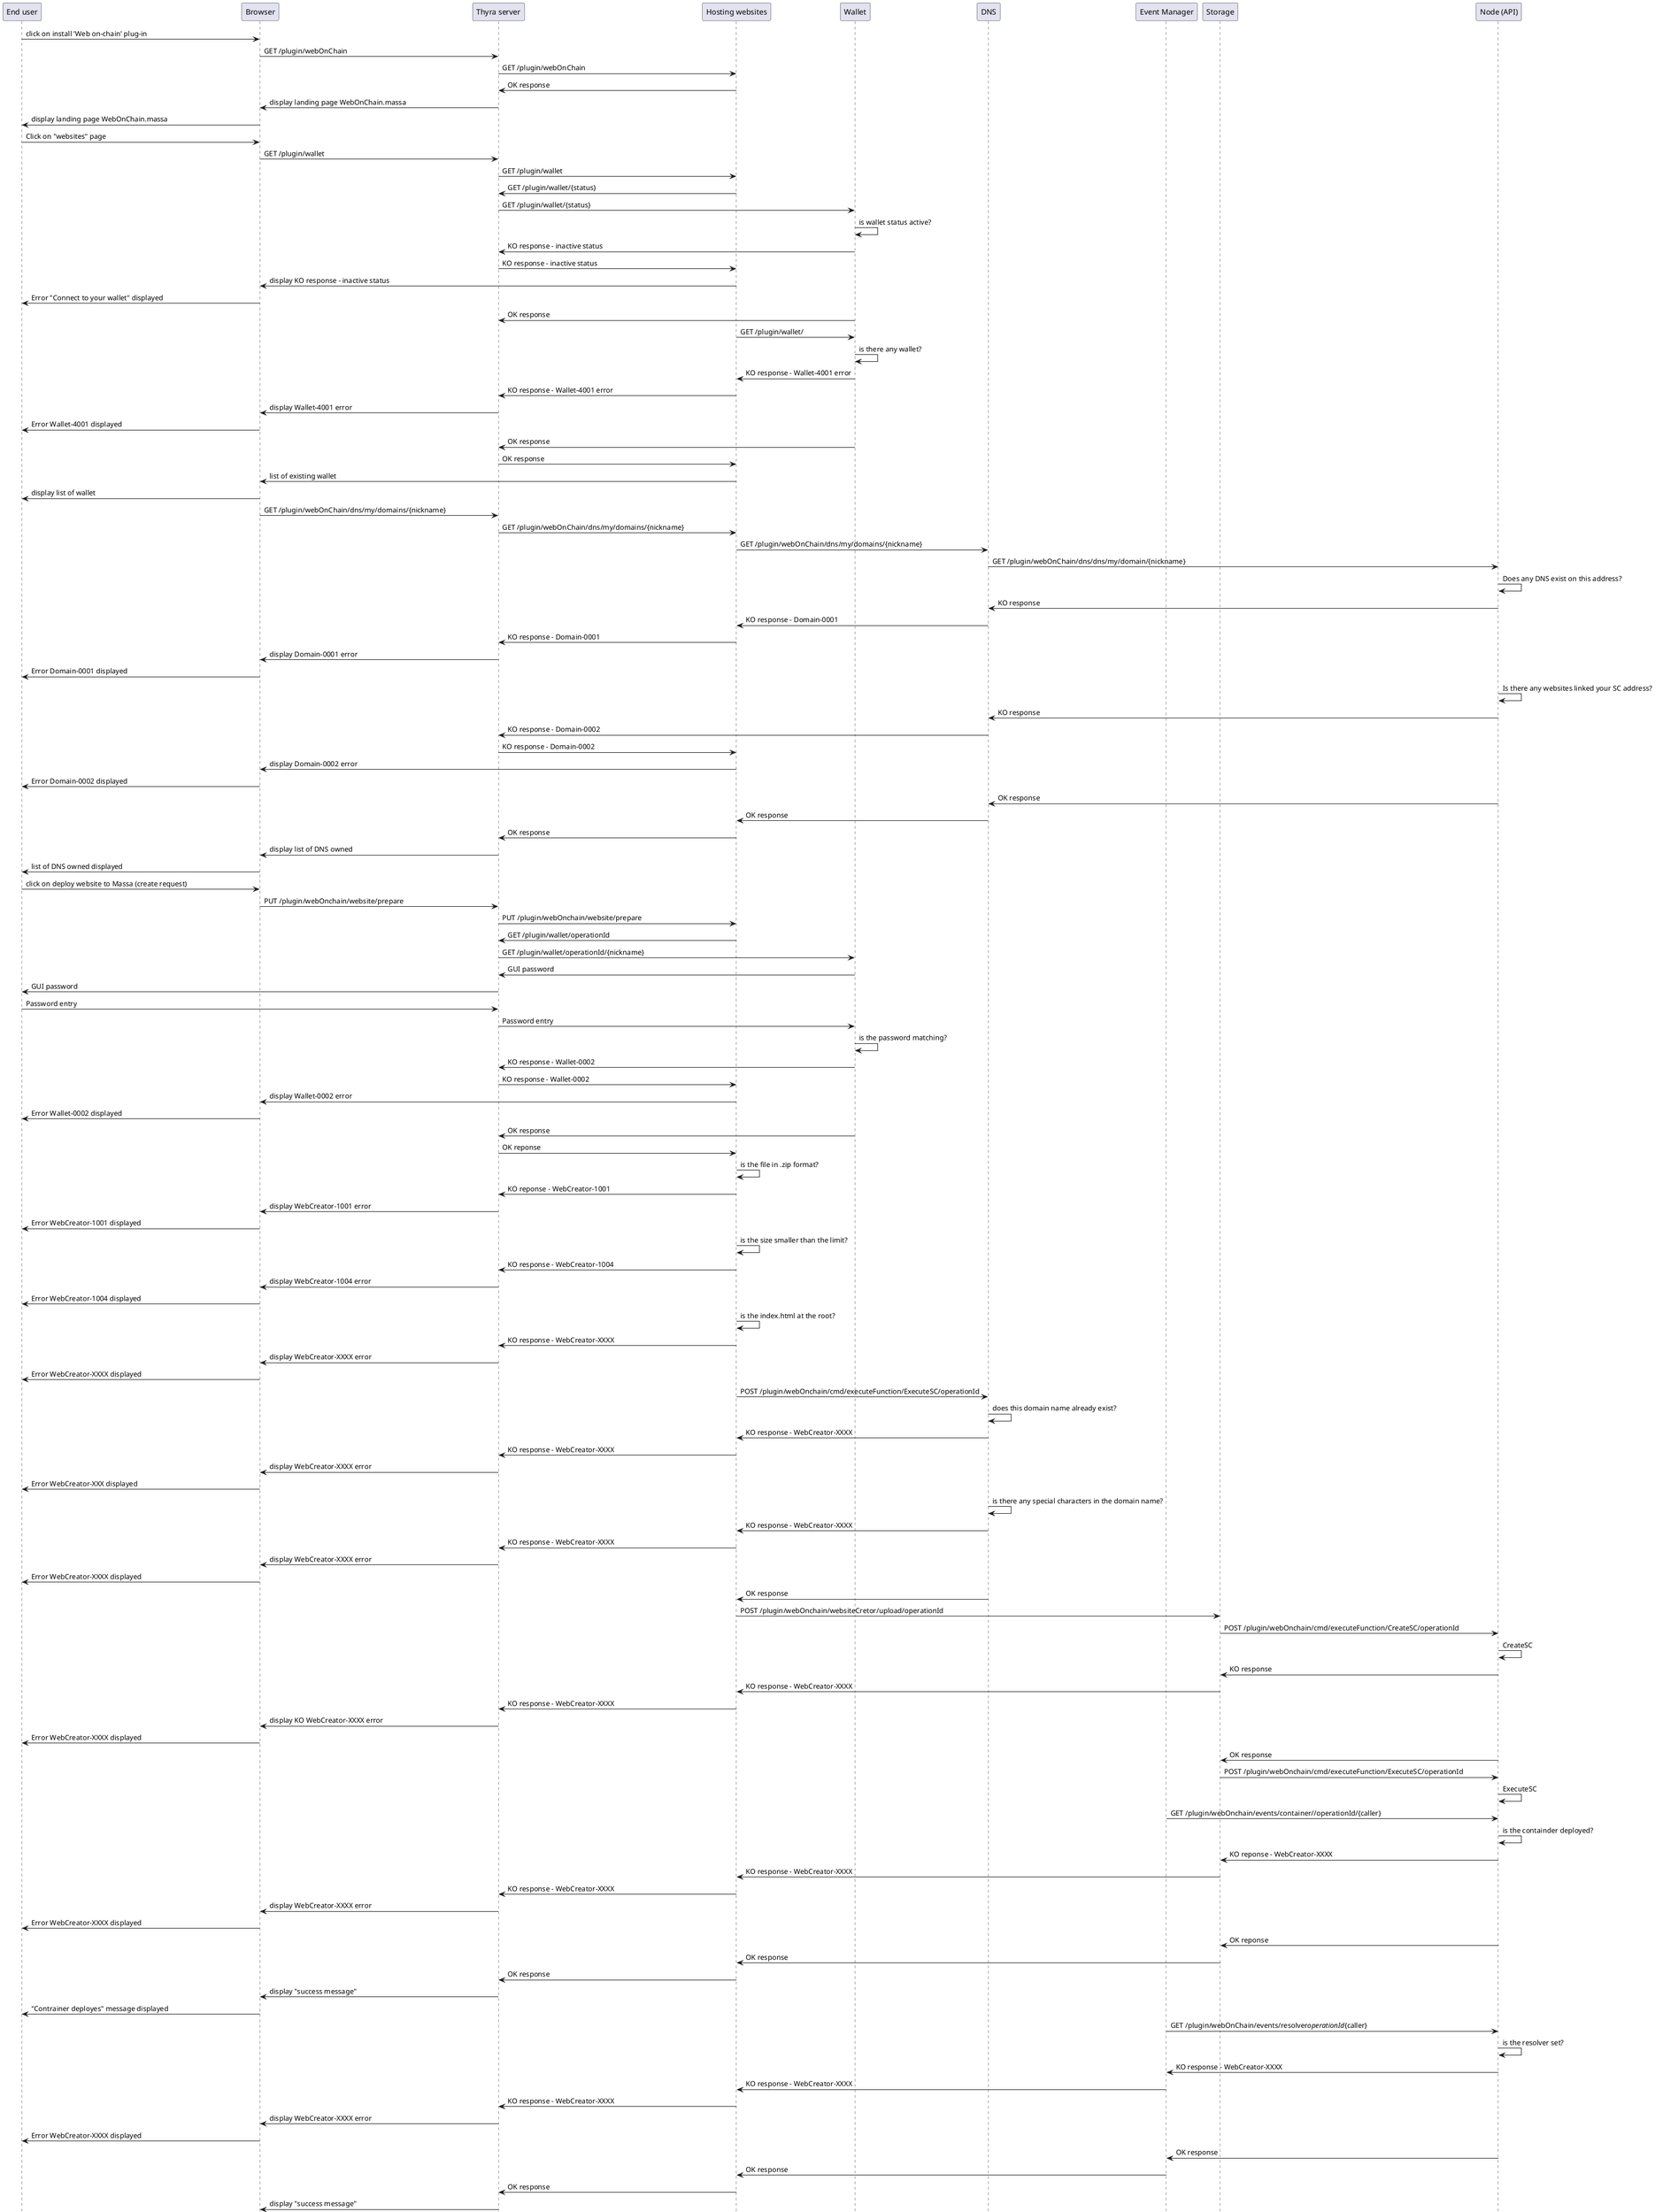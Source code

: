 @startuml
participant "End user" as user
participant "Browser" as ui
participant "Thyra server" as thyra
participant "Hosting websites" as web
participant "Wallet" as w
participant "DNS" as dns
participant "Event Manager" as em
participant "Storage" as storage
participant "Node (API)" as node

user -> ui: click on install 'Web on-chain' plug-in
ui -> thyra: GET /plugin/webOnChain
thyra -> web: GET /plugin/webOnChain
web -> thyra: OK response
thyra -> ui: display landing page WebOnChain.massa
ui -> user: display landing page WebOnChain.massa

user -> ui: Click on "websites" page
ui -> thyra: GET /plugin/wallet
thyra -> web: GET /plugin/wallet
web -> thyra: GET /plugin/wallet/{status}
thyra -> w: GET /plugin/wallet/{status}
w -> w: is wallet status active?
w -> thyra: KO response - inactive status
thyra -> web: KO response - inactive status
web -> ui: display KO response - inactive status
ui -> user: Error "Connect to your wallet" displayed
w -> thyra: OK response
web -> w: GET /plugin/wallet/
w -> w: is there any wallet?
w -> web: KO response - Wallet-4001 error
web ->thyra: KO response - Wallet-4001 error
thyra -> ui: display Wallet-4001 error
ui -> user: Error Wallet-4001 displayed
w -> thyra: OK response
thyra -> web: OK response
web -> ui: list of existing wallet
ui -> user: display list of wallet
ui -> thyra: GET /plugin/webOnChain/dns/my/domains/{nickname}
thyra -> web: GET /plugin/webOnChain/dns/my/domains/{nickname}
web -> dns: GET /plugin/webOnChain/dns/my/domains/{nickname}
dns -> node: GET /plugin/webOnChain/dns/dns/my/domain/{nickname}
node -> node: Does any DNS exist on this address?
node -> dns: KO response
dns -> web: KO response - Domain-0001
web -> thyra: KO response - Domain-0001
thyra -> ui: display Domain-0001 error
ui -> user: Error Domain-0001 displayed
node -> node: Is there any websites linked your SC address?
node -> dns: KO response
dns -> thyra: KO response - Domain-0002
thyra -> web: KO response - Domain-0002
web -> ui: display Domain-0002 error
ui -> user: Error Domain-0002 displayed
node -> dns: OK response
dns -> web: OK response 
web -> thyra: OK response
thyra -> ui: display list of DNS owned
ui -> user: list of DNS owned displayed

user -> ui: click on deploy website to Massa (create request)
ui -> thyra: PUT /plugin/webOnchain/website/prepare
thyra -> web: PUT /plugin/webOnchain/website/prepare
web -> thyra: GET /plugin/wallet/operationId
thyra -> w: GET /plugin/wallet/operationId/{nickname}
w -> thyra: GUI password
thyra -> user: GUI password
user -> thyra: Password entry
thyra -> w: Password entry
w -> w: is the password matching?
w -> thyra: KO response - Wallet-0002
thyra -> web: KO response - Wallet-0002
web -> ui: display Wallet-0002 error
ui -> user: Error Wallet-0002 displayed
w -> thyra: OK response
thyra -> web: OK reponse
web -> web: is the file in .zip format?
web -> thyra: KO reponse - WebCreator-1001
thyra -> ui: display WebCreator-1001 error
ui -> user: Error WebCreator-1001 displayed
web -> web: is the size smaller than the limit?
web -> thyra: KO response - WebCreator-1004
thyra -> ui: display WebCreator-1004 error
ui -> user: Error WebCreator-1004 displayed
web -> web: is the index.html at the root?
web -> thyra: KO response - WebCreator-XXXX
thyra -> ui: display WebCreator-XXXX error
ui -> user: Error WebCreator-XXXX displayed
web -> dns: POST /plugin/webOnchain/cmd/executeFunction/ExecuteSC/operationId
dns -> dns: does this domain name already exist?
dns -> web: KO response - WebCreator-XXXX
web -> thyra: KO response - WebCreator-XXXX
thyra -> ui: display WebCreator-XXXX error
ui -> user: Error WebCreator-XXX displayed
dns -> dns: is there any special characters in the domain name?
dns -> web: KO response - WebCreator-XXXX
web-> thyra: KO response - WebCreator-XXXX
thyra -> ui: display WebCreator-XXXX error
ui-> user: Error WebCreator-XXXX displayed
dns -> web: OK response
web -> storage: POST /plugin/webOnchain/websiteCretor/upload/operationId
storage -> node: POST /plugin/webOnchain/cmd/executeFunction/CreateSC/operationId
node -> node: CreateSC
node -> storage: KO response
storage -> web: KO response - WebCreator-XXXX
web -> thyra: KO response - WebCreator-XXXX
thyra -> ui: display KO WebCreator-XXXX error 
ui -> user: Error WebCreator-XXXX displayed
node -> storage: OK response
storage -> node: POST /plugin/webOnchain/cmd/executeFunction/ExecuteSC/operationId
node -> node: ExecuteSC
em -> node: GET /plugin/webOnchain/events/container//operationId/{caller}
node -> node: is the containder deployed?
node -> storage: KO reponse - WebCreator-XXXX
storage -> web: KO response - WebCreator-XXXX
web -> thyra: KO response - WebCreator-XXXX
thyra -> ui: display WebCreator-XXXX error
ui -> user: Error WebCreator-XXXX displayed
node -> storage: OK reponse 
storage -> web: OK response
web -> thyra: OK response
thyra -> ui: display "success message"
ui -> user: "Contrainer deployes" message displayed
em -> node: GET /plugin/webOnChain/events/resolver//operationId//{caller}
node -> node: is the resolver set?
node -> em: KO response - WebCreator-XXXX
em -> web: KO response - WebCreator-XXXX
web -> thyra: KO response - WebCreator-XXXX
thyra -> ui: display WebCreator-XXXX error
ui -> user: Error WebCreator-XXXX displayed
node -> em: OK response
em -> web: OK response 
web -> thyra: OK response
thyra -> ui: display "success message"
ui -> user: "Resolver set" message displayed
em -> node: GET /plugin/webOnchain/events/chunkUpload/operationId/{caller}
node -> node: Does one chunk has been uploaded?
node -> em: KO response
em -> web: KO response
web -> storage: POST /plugin/webOnchain/cmd/executeFunction/ExecuteAppendSC/operationId
storage -> node: ExecuteAppendSC
em -> node: GET /thyra/events/chunk/{caller}
node -> em: OK response
em -> web: OK reponse
web -> thyra: OK reponse
thyra -> ui: display "success message"
ui -> user: "chunk X on Y uploaded" message displayed
node -> em: KO response 
em -> web: KO response - list of non-uploded chunk(s)
web -> thyra: Add website on the table list, display edit button & correction button
thyra -> ui: Add website on the table list, display edit button & correction button
ui -> user: Add website on the table list, display edit button & correction button

user -> ui: click on correction button
ui -> thyra: PUT /plugin/webOnchain/websiteCretor/upload/operationId
thyra -> web: PUT /plugin/webOnchain/websiteCretor/upload/operationId
web -> thyra: GET /plugin/wallet/OperationId/{nickname}
thyra -> w: GET /plugin/wallet/operationId/{nickname}
w -> thyra: GUI password
thyra -> user: GUI password
user -> thyra: Password entry
thyra -> w: Password entry
w -> w: is the password matching?
w -> thyra: KO response - Wallet-0002
thyra -> web: KO response - Wallet-0002
web -> ui: display Wallet-0002 error
ui -> user: Error Wallet-0002 displayed
w -> thyra: OK response
thyra -> web: OK reponse
web -> storage: PUT /plugin/webOnchain/websiteCretor/upload/operationId/{chunk X,Y,Z}
storage -> node: /plugin/webOnchain/cmd/executeFunction/ExecuteSC/operationId/{chunk X,Y,Z}
node -> node: ExecuteSC
em -> node: GET /plugin/webOnChain/events/operationId/chunk/{caller}
node -> node: is chunk x,y,z uploaded?
node -> em: KO response - 
em -> web: KO response -
web -> thyra: KO response -
thyra -> ui: display 
ui -> user: Error displayed
node -> em: OK response - 
em -> web: OK response - 
web -> thyra: OK response - 
thyra -> ui: display "success message"
ui -> user: upload success message displayed
@enduml
